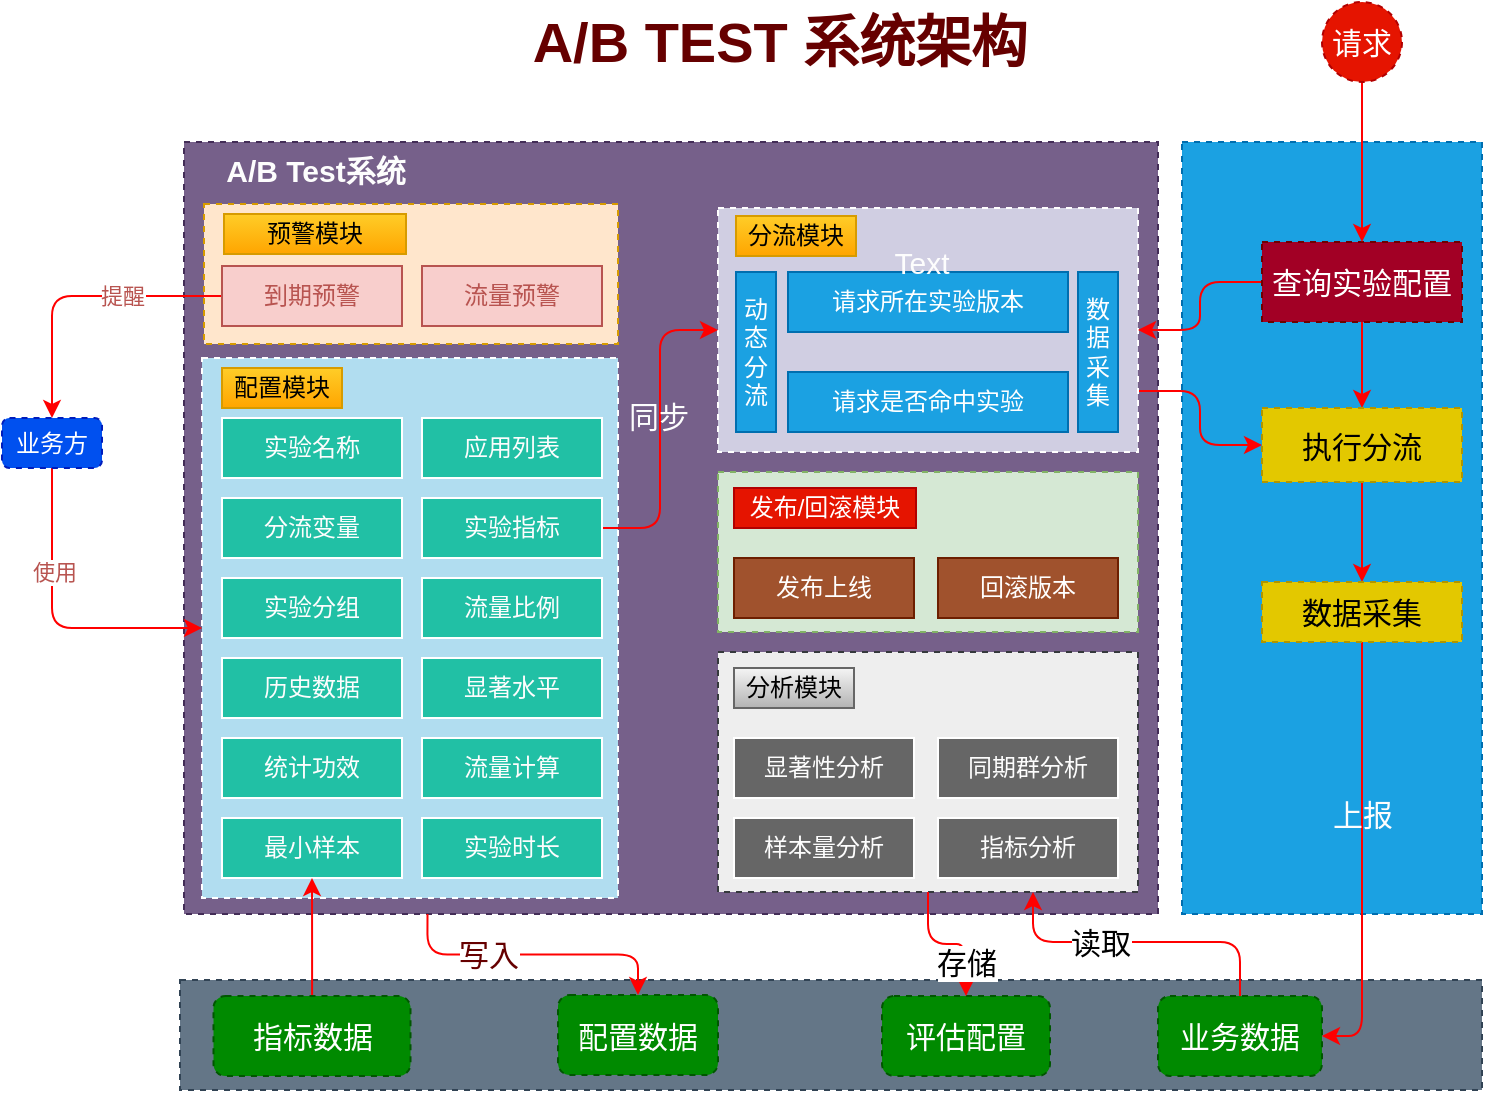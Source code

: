 <mxfile version="14.6.13" type="github">
  <diagram id="2mGwdzLx8Ha6aLXs8T1y" name="Page-1">
    <mxGraphModel dx="946" dy="614" grid="1" gridSize="10" guides="1" tooltips="1" connect="1" arrows="1" fold="1" page="1" pageScale="1" pageWidth="827" pageHeight="1169" math="0" shadow="0">
      <root>
        <mxCell id="0" />
        <mxCell id="1" parent="0" />
        <mxCell id="-Br32BE-vh_sqY5txvh9-57" value="" style="rounded=0;whiteSpace=wrap;html=1;dashed=1;sketch=0;strokeColor=#006EAF;fillColor=#1ba1e2;fontColor=#ffffff;" vertex="1" parent="1">
          <mxGeometry x="630" y="150" width="150" height="386" as="geometry" />
        </mxCell>
        <mxCell id="-Br32BE-vh_sqY5txvh9-47" value="" style="rounded=0;whiteSpace=wrap;html=1;dashed=1;sketch=0;strokeColor=#432D57;fillColor=#76608a;fontColor=#ffffff;" vertex="1" parent="1">
          <mxGeometry x="131" y="150" width="487" height="386" as="geometry" />
        </mxCell>
        <mxCell id="-Br32BE-vh_sqY5txvh9-62" style="edgeStyle=orthogonalEdgeStyle;curved=0;rounded=1;sketch=0;orthogonalLoop=1;jettySize=auto;html=1;exitX=1;exitY=0.75;exitDx=0;exitDy=0;fontSize=15;fontColor=#FDFDFD;strokeColor=#FF0000;fillColor=#21C0A5;" edge="1" parent="1" source="-Br32BE-vh_sqY5txvh9-21" target="-Br32BE-vh_sqY5txvh9-61">
          <mxGeometry relative="1" as="geometry" />
        </mxCell>
        <mxCell id="-Br32BE-vh_sqY5txvh9-21" value="" style="rounded=0;whiteSpace=wrap;html=1;dashed=1;sketch=0;fillColor=#d0cee2;strokeColor=#FFFFFF;" vertex="1" parent="1">
          <mxGeometry x="398" y="183" width="210" height="122" as="geometry" />
        </mxCell>
        <mxCell id="-Br32BE-vh_sqY5txvh9-18" value="" style="rounded=0;whiteSpace=wrap;html=1;sketch=0;fillColor=#b1ddf0;dashed=1;strokeColor=#FFFFFF;" vertex="1" parent="1">
          <mxGeometry x="140" y="258" width="208" height="270" as="geometry" />
        </mxCell>
        <mxCell id="-Br32BE-vh_sqY5txvh9-1" value="实验名称" style="rounded=0;whiteSpace=wrap;html=1;fillColor=#21C0A5;fontColor=#FDFDFD;strokeColor=#FFFFFF;" vertex="1" parent="1">
          <mxGeometry x="150" y="288" width="90" height="30" as="geometry" />
        </mxCell>
        <mxCell id="-Br32BE-vh_sqY5txvh9-2" value="实验时长" style="rounded=0;whiteSpace=wrap;html=1;fillColor=#21C0A5;fontColor=#FDFDFD;strokeColor=#FFFFFF;" vertex="1" parent="1">
          <mxGeometry x="250" y="488" width="90" height="30" as="geometry" />
        </mxCell>
        <mxCell id="-Br32BE-vh_sqY5txvh9-3" value="应用列表" style="rounded=0;whiteSpace=wrap;html=1;fillColor=#21C0A5;fontColor=#FDFDFD;strokeColor=#FFFFFF;" vertex="1" parent="1">
          <mxGeometry x="250" y="288" width="90" height="30" as="geometry" />
        </mxCell>
        <mxCell id="-Br32BE-vh_sqY5txvh9-4" value="分流变量" style="rounded=0;whiteSpace=wrap;html=1;fillColor=#21C0A5;fontColor=#FDFDFD;strokeColor=#FFFFFF;" vertex="1" parent="1">
          <mxGeometry x="150" y="328" width="90" height="30" as="geometry" />
        </mxCell>
        <mxCell id="-Br32BE-vh_sqY5txvh9-67" style="edgeStyle=orthogonalEdgeStyle;curved=0;rounded=1;sketch=0;orthogonalLoop=1;jettySize=auto;html=1;entryX=0;entryY=0.5;entryDx=0;entryDy=0;fontSize=15;fontColor=#FDFDFD;strokeColor=#FF0000;fillColor=#21C0A5;" edge="1" parent="1" source="-Br32BE-vh_sqY5txvh9-5" target="-Br32BE-vh_sqY5txvh9-21">
          <mxGeometry relative="1" as="geometry" />
        </mxCell>
        <mxCell id="-Br32BE-vh_sqY5txvh9-68" value="同步" style="edgeLabel;html=1;align=center;verticalAlign=middle;resizable=0;points=[];fontSize=15;fontColor=#FDFDFD;labelBackgroundColor=none;" vertex="1" connectable="0" parent="-Br32BE-vh_sqY5txvh9-67">
          <mxGeometry x="0.083" y="1" relative="1" as="geometry">
            <mxPoint as="offset" />
          </mxGeometry>
        </mxCell>
        <mxCell id="-Br32BE-vh_sqY5txvh9-5" value="实验指标" style="rounded=0;whiteSpace=wrap;html=1;fillColor=#21C0A5;fontColor=#FDFDFD;strokeColor=#FFFFFF;" vertex="1" parent="1">
          <mxGeometry x="250" y="328" width="90" height="30" as="geometry" />
        </mxCell>
        <mxCell id="-Br32BE-vh_sqY5txvh9-6" value="流量计算" style="rounded=0;whiteSpace=wrap;html=1;fillColor=#21C0A5;fontColor=#FDFDFD;strokeColor=#FFFFFF;" vertex="1" parent="1">
          <mxGeometry x="250" y="448" width="90" height="30" as="geometry" />
        </mxCell>
        <mxCell id="-Br32BE-vh_sqY5txvh9-7" value="流量比例" style="rounded=0;whiteSpace=wrap;html=1;fillColor=#21C0A5;fontColor=#FDFDFD;strokeColor=#FFFFFF;" vertex="1" parent="1">
          <mxGeometry x="250" y="368" width="90" height="30" as="geometry" />
        </mxCell>
        <mxCell id="-Br32BE-vh_sqY5txvh9-8" value="实验分组" style="rounded=0;whiteSpace=wrap;html=1;fillColor=#21C0A5;fontColor=#FDFDFD;strokeColor=#FFFFFF;" vertex="1" parent="1">
          <mxGeometry x="150" y="368" width="90" height="30" as="geometry" />
        </mxCell>
        <mxCell id="-Br32BE-vh_sqY5txvh9-9" value="最小样本" style="rounded=0;whiteSpace=wrap;html=1;fillColor=#21C0A5;fontColor=#FDFDFD;strokeColor=#FFFFFF;" vertex="1" parent="1">
          <mxGeometry x="150" y="488" width="90" height="30" as="geometry" />
        </mxCell>
        <mxCell id="-Br32BE-vh_sqY5txvh9-10" value="历史数据" style="rounded=0;whiteSpace=wrap;html=1;fillColor=#21C0A5;fontColor=#FDFDFD;strokeColor=#FFFFFF;" vertex="1" parent="1">
          <mxGeometry x="150" y="408" width="90" height="30" as="geometry" />
        </mxCell>
        <mxCell id="-Br32BE-vh_sqY5txvh9-11" value="显著水平" style="rounded=0;whiteSpace=wrap;html=1;fillColor=#21C0A5;fontColor=#FDFDFD;strokeColor=#FFFFFF;" vertex="1" parent="1">
          <mxGeometry x="250" y="408" width="90" height="30" as="geometry" />
        </mxCell>
        <mxCell id="-Br32BE-vh_sqY5txvh9-12" value="统计功效" style="rounded=0;whiteSpace=wrap;html=1;fillColor=#21C0A5;fontColor=#FDFDFD;strokeColor=#FFFFFF;" vertex="1" parent="1">
          <mxGeometry x="150" y="448" width="90" height="30" as="geometry" />
        </mxCell>
        <mxCell id="-Br32BE-vh_sqY5txvh9-14" value="配置模块" style="text;html=1;fillColor=#ffcd28;align=center;verticalAlign=middle;whiteSpace=wrap;rounded=0;strokeColor=#d79b00;gradientColor=#ffa500;" vertex="1" parent="1">
          <mxGeometry x="150" y="263" width="60" height="20" as="geometry" />
        </mxCell>
        <mxCell id="-Br32BE-vh_sqY5txvh9-16" value="请求所在实验版本" style="rounded=0;whiteSpace=wrap;html=1;fillColor=#1ba1e2;strokeColor=#006EAF;fontColor=#ffffff;" vertex="1" parent="1">
          <mxGeometry x="433" y="215" width="140" height="30" as="geometry" />
        </mxCell>
        <mxCell id="-Br32BE-vh_sqY5txvh9-17" value="请求是否命中实验" style="rounded=0;whiteSpace=wrap;html=1;fillColor=#1ba1e2;strokeColor=#006EAF;fontColor=#ffffff;" vertex="1" parent="1">
          <mxGeometry x="433" y="265" width="140" height="30" as="geometry" />
        </mxCell>
        <mxCell id="-Br32BE-vh_sqY5txvh9-19" value="动态分流" style="rounded=0;whiteSpace=wrap;html=1;fillColor=#1ba1e2;strokeColor=#006EAF;fontColor=#ffffff;" vertex="1" parent="1">
          <mxGeometry x="407" y="215" width="20" height="80" as="geometry" />
        </mxCell>
        <mxCell id="-Br32BE-vh_sqY5txvh9-20" value="数据采集" style="rounded=0;whiteSpace=wrap;html=1;fillColor=#1ba1e2;strokeColor=#006EAF;fontColor=#ffffff;" vertex="1" parent="1">
          <mxGeometry x="578" y="215" width="20" height="80" as="geometry" />
        </mxCell>
        <mxCell id="-Br32BE-vh_sqY5txvh9-22" value="分流模块" style="text;html=1;fillColor=#ffcd28;align=center;verticalAlign=middle;whiteSpace=wrap;rounded=0;strokeColor=#d79b00;gradientColor=#ffa500;" vertex="1" parent="1">
          <mxGeometry x="407" y="187" width="60" height="20" as="geometry" />
        </mxCell>
        <mxCell id="-Br32BE-vh_sqY5txvh9-23" value="" style="rounded=0;whiteSpace=wrap;html=1;dashed=1;sketch=0;strokeColor=#36393d;fillColor=#eeeeee;" vertex="1" parent="1">
          <mxGeometry x="398" y="405" width="210" height="120" as="geometry" />
        </mxCell>
        <mxCell id="-Br32BE-vh_sqY5txvh9-24" value="分析模块" style="text;html=1;fillColor=#f5f5f5;align=center;verticalAlign=middle;whiteSpace=wrap;rounded=0;strokeColor=#666666;gradientColor=#b3b3b3;" vertex="1" parent="1">
          <mxGeometry x="406" y="413" width="60" height="20" as="geometry" />
        </mxCell>
        <mxCell id="-Br32BE-vh_sqY5txvh9-25" value="显著性分析" style="rounded=0;whiteSpace=wrap;html=1;fontColor=#FDFDFD;strokeColor=#FFFFFF;fillColor=#666666;" vertex="1" parent="1">
          <mxGeometry x="406" y="448" width="90" height="30" as="geometry" />
        </mxCell>
        <mxCell id="-Br32BE-vh_sqY5txvh9-26" value="同期群分析" style="rounded=0;whiteSpace=wrap;html=1;fontColor=#FDFDFD;strokeColor=#FFFFFF;fillColor=#666666;" vertex="1" parent="1">
          <mxGeometry x="508" y="448" width="90" height="30" as="geometry" />
        </mxCell>
        <mxCell id="-Br32BE-vh_sqY5txvh9-27" value="样本量分析" style="rounded=0;whiteSpace=wrap;html=1;fontColor=#FDFDFD;strokeColor=#FFFFFF;fillColor=#666666;" vertex="1" parent="1">
          <mxGeometry x="406" y="488" width="90" height="30" as="geometry" />
        </mxCell>
        <mxCell id="-Br32BE-vh_sqY5txvh9-28" value="指标分析" style="rounded=0;whiteSpace=wrap;html=1;fontColor=#FDFDFD;strokeColor=#FFFFFF;fillColor=#666666;" vertex="1" parent="1">
          <mxGeometry x="508" y="488" width="90" height="30" as="geometry" />
        </mxCell>
        <mxCell id="-Br32BE-vh_sqY5txvh9-29" value="" style="rounded=0;whiteSpace=wrap;html=1;dashed=1;sketch=0;strokeColor=#82b366;fillColor=#d5e8d4;" vertex="1" parent="1">
          <mxGeometry x="398" y="315" width="210" height="80" as="geometry" />
        </mxCell>
        <mxCell id="-Br32BE-vh_sqY5txvh9-30" value="发布/回滚模块" style="text;html=1;fillColor=#e51400;align=center;verticalAlign=middle;whiteSpace=wrap;rounded=0;strokeColor=#B20000;fontColor=#ffffff;" vertex="1" parent="1">
          <mxGeometry x="406" y="323" width="91" height="20" as="geometry" />
        </mxCell>
        <mxCell id="-Br32BE-vh_sqY5txvh9-31" value="发布上线" style="rounded=0;whiteSpace=wrap;html=1;fontColor=#ffffff;strokeColor=#6D1F00;fillColor=#a0522d;" vertex="1" parent="1">
          <mxGeometry x="406" y="358" width="90" height="30" as="geometry" />
        </mxCell>
        <mxCell id="-Br32BE-vh_sqY5txvh9-32" value="回滚版本" style="rounded=0;whiteSpace=wrap;html=1;fontColor=#ffffff;strokeColor=#6D1F00;fillColor=#a0522d;" vertex="1" parent="1">
          <mxGeometry x="508" y="358" width="90" height="30" as="geometry" />
        </mxCell>
        <mxCell id="-Br32BE-vh_sqY5txvh9-35" value="" style="rounded=0;whiteSpace=wrap;html=1;dashed=1;sketch=0;strokeColor=#d79b00;fillColor=#ffe6cc;" vertex="1" parent="1">
          <mxGeometry x="141" y="181" width="207" height="70" as="geometry" />
        </mxCell>
        <mxCell id="-Br32BE-vh_sqY5txvh9-36" value="预警模块" style="text;html=1;fillColor=#ffcd28;align=center;verticalAlign=middle;whiteSpace=wrap;rounded=0;strokeColor=#d79b00;gradientColor=#ffa500;" vertex="1" parent="1">
          <mxGeometry x="151" y="186" width="91" height="20" as="geometry" />
        </mxCell>
        <mxCell id="-Br32BE-vh_sqY5txvh9-42" style="edgeStyle=orthogonalEdgeStyle;curved=0;rounded=1;sketch=0;orthogonalLoop=1;jettySize=auto;html=1;entryX=0.5;entryY=0;entryDx=0;entryDy=0;fontColor=#B85450;strokeColor=#FF0000;" edge="1" parent="1" source="-Br32BE-vh_sqY5txvh9-37" target="-Br32BE-vh_sqY5txvh9-41">
          <mxGeometry relative="1" as="geometry" />
        </mxCell>
        <mxCell id="-Br32BE-vh_sqY5txvh9-44" value="提醒" style="edgeLabel;html=1;align=center;verticalAlign=middle;resizable=0;points=[];fontColor=#B85450;" vertex="1" connectable="0" parent="-Br32BE-vh_sqY5txvh9-42">
          <mxGeometry x="-0.315" relative="1" as="geometry">
            <mxPoint as="offset" />
          </mxGeometry>
        </mxCell>
        <mxCell id="-Br32BE-vh_sqY5txvh9-37" value="到期预警" style="rounded=0;whiteSpace=wrap;html=1;fillColor=#f8cecc;strokeColor=#b85450;fontColor=#B85450;" vertex="1" parent="1">
          <mxGeometry x="150" y="212" width="90" height="30" as="geometry" />
        </mxCell>
        <mxCell id="-Br32BE-vh_sqY5txvh9-38" value="流量预警" style="rounded=0;whiteSpace=wrap;html=1;fillColor=#f8cecc;strokeColor=#b85450;fontColor=#B85450;" vertex="1" parent="1">
          <mxGeometry x="250" y="212" width="90" height="30" as="geometry" />
        </mxCell>
        <mxCell id="-Br32BE-vh_sqY5txvh9-40" value="" style="rounded=0;whiteSpace=wrap;html=1;dashed=1;sketch=0;fontColor=#ffffff;strokeColor=#314354;fillColor=#647687;" vertex="1" parent="1">
          <mxGeometry x="129" y="569" width="651" height="55" as="geometry" />
        </mxCell>
        <mxCell id="-Br32BE-vh_sqY5txvh9-43" style="edgeStyle=orthogonalEdgeStyle;curved=0;rounded=1;sketch=0;orthogonalLoop=1;jettySize=auto;html=1;fontColor=#B85450;exitX=0.5;exitY=1;exitDx=0;exitDy=0;strokeColor=#FF0000;" edge="1" parent="1" source="-Br32BE-vh_sqY5txvh9-41" target="-Br32BE-vh_sqY5txvh9-18">
          <mxGeometry relative="1" as="geometry" />
        </mxCell>
        <mxCell id="-Br32BE-vh_sqY5txvh9-45" value="使用" style="edgeLabel;html=1;align=center;verticalAlign=middle;resizable=0;points=[];fontColor=#B85450;" vertex="1" connectable="0" parent="-Br32BE-vh_sqY5txvh9-43">
          <mxGeometry x="-0.329" y="1" relative="1" as="geometry">
            <mxPoint as="offset" />
          </mxGeometry>
        </mxCell>
        <mxCell id="-Br32BE-vh_sqY5txvh9-41" value="业务方" style="rounded=1;whiteSpace=wrap;html=1;dashed=1;sketch=0;strokeColor=#001DBC;fillColor=#0050ef;fontColor=#ffffff;" vertex="1" parent="1">
          <mxGeometry x="40" y="288" width="50" height="25" as="geometry" />
        </mxCell>
        <mxCell id="-Br32BE-vh_sqY5txvh9-48" value="A/B Test系统" style="text;html=1;strokeColor=none;fillColor=none;align=center;verticalAlign=middle;whiteSpace=wrap;rounded=0;dashed=1;sketch=0;fontColor=#FDFDFD;fontStyle=1;fontSize=15;" vertex="1" parent="1">
          <mxGeometry x="141.5" y="154" width="110" height="20" as="geometry" />
        </mxCell>
        <mxCell id="-Br32BE-vh_sqY5txvh9-75" style="edgeStyle=orthogonalEdgeStyle;curved=0;rounded=1;sketch=0;orthogonalLoop=1;jettySize=auto;html=1;entryX=0.5;entryY=1;entryDx=0;entryDy=0;fontSize=15;fontColor=#FDFDFD;strokeColor=#FF0000;fillColor=#21C0A5;" edge="1" parent="1" source="-Br32BE-vh_sqY5txvh9-49" target="-Br32BE-vh_sqY5txvh9-9">
          <mxGeometry relative="1" as="geometry" />
        </mxCell>
        <mxCell id="-Br32BE-vh_sqY5txvh9-49" value="指标数据" style="rounded=1;whiteSpace=wrap;html=1;dashed=1;sketch=0;fontSize=15;strokeColor=#005700;fillColor=#008a00;fontColor=#ffffff;" vertex="1" parent="1">
          <mxGeometry x="145.75" y="577" width="98.5" height="40" as="geometry" />
        </mxCell>
        <mxCell id="-Br32BE-vh_sqY5txvh9-50" value="配置数据" style="rounded=1;whiteSpace=wrap;html=1;dashed=1;sketch=0;fontSize=15;strokeColor=#005700;fillColor=#008a00;fontColor=#ffffff;" vertex="1" parent="1">
          <mxGeometry x="318" y="576.5" width="80" height="40" as="geometry" />
        </mxCell>
        <mxCell id="-Br32BE-vh_sqY5txvh9-51" value="评估配置" style="rounded=1;whiteSpace=wrap;html=1;dashed=1;sketch=0;fontSize=15;strokeColor=#005700;fillColor=#008a00;fontColor=#ffffff;" vertex="1" parent="1">
          <mxGeometry x="480" y="577" width="84" height="40" as="geometry" />
        </mxCell>
        <mxCell id="-Br32BE-vh_sqY5txvh9-69" style="edgeStyle=orthogonalEdgeStyle;curved=0;rounded=1;sketch=0;orthogonalLoop=1;jettySize=auto;html=1;entryX=0.75;entryY=1;entryDx=0;entryDy=0;fontSize=15;fontColor=#FDFDFD;strokeColor=#FF0000;fillColor=#21C0A5;" edge="1" parent="1" source="-Br32BE-vh_sqY5txvh9-52" target="-Br32BE-vh_sqY5txvh9-23">
          <mxGeometry relative="1" as="geometry">
            <Array as="points">
              <mxPoint x="659" y="550" />
              <mxPoint x="556" y="550" />
            </Array>
          </mxGeometry>
        </mxCell>
        <mxCell id="-Br32BE-vh_sqY5txvh9-71" value="&lt;font color=&quot;#000000&quot;&gt;读取&lt;/font&gt;" style="edgeLabel;html=1;align=center;verticalAlign=middle;resizable=0;points=[];fontSize=15;fontColor=#FDFDFD;" vertex="1" connectable="0" parent="-Br32BE-vh_sqY5txvh9-69">
          <mxGeometry x="0.254" relative="1" as="geometry">
            <mxPoint as="offset" />
          </mxGeometry>
        </mxCell>
        <mxCell id="-Br32BE-vh_sqY5txvh9-52" value="业务数据" style="rounded=1;whiteSpace=wrap;html=1;dashed=1;sketch=0;fontSize=15;strokeColor=#005700;fillColor=#008a00;fontColor=#ffffff;" vertex="1" parent="1">
          <mxGeometry x="618" y="577" width="82" height="40" as="geometry" />
        </mxCell>
        <mxCell id="-Br32BE-vh_sqY5txvh9-59" style="edgeStyle=orthogonalEdgeStyle;curved=0;rounded=1;sketch=0;orthogonalLoop=1;jettySize=auto;html=1;exitX=0;exitY=0.5;exitDx=0;exitDy=0;entryX=1;entryY=0.5;entryDx=0;entryDy=0;fontSize=15;fontColor=#FDFDFD;strokeColor=#FF0000;fillColor=#21C0A5;" edge="1" parent="1" source="-Br32BE-vh_sqY5txvh9-58" target="-Br32BE-vh_sqY5txvh9-21">
          <mxGeometry relative="1" as="geometry" />
        </mxCell>
        <mxCell id="-Br32BE-vh_sqY5txvh9-66" style="edgeStyle=orthogonalEdgeStyle;curved=0;rounded=1;sketch=0;orthogonalLoop=1;jettySize=auto;html=1;fontSize=15;fontColor=#FDFDFD;strokeColor=#FF0000;fillColor=#21C0A5;" edge="1" parent="1" source="-Br32BE-vh_sqY5txvh9-58" target="-Br32BE-vh_sqY5txvh9-61">
          <mxGeometry relative="1" as="geometry" />
        </mxCell>
        <mxCell id="-Br32BE-vh_sqY5txvh9-58" value="查询实验配置" style="rounded=0;whiteSpace=wrap;html=1;dashed=1;sketch=0;fontSize=15;fontColor=#ffffff;strokeColor=#6F0000;fillColor=#a20025;" vertex="1" parent="1">
          <mxGeometry x="670" y="200" width="100" height="40" as="geometry" />
        </mxCell>
        <mxCell id="-Br32BE-vh_sqY5txvh9-65" style="edgeStyle=orthogonalEdgeStyle;curved=0;rounded=1;sketch=0;orthogonalLoop=1;jettySize=auto;html=1;fontSize=15;fontColor=#FDFDFD;strokeColor=#FF0000;fillColor=#21C0A5;" edge="1" parent="1" source="-Br32BE-vh_sqY5txvh9-61" target="-Br32BE-vh_sqY5txvh9-63">
          <mxGeometry relative="1" as="geometry" />
        </mxCell>
        <mxCell id="-Br32BE-vh_sqY5txvh9-61" value="执行分流" style="rounded=0;whiteSpace=wrap;html=1;dashed=1;sketch=0;fontSize=15;fontColor=#000000;strokeColor=#B09500;fillColor=#e3c800;" vertex="1" parent="1">
          <mxGeometry x="670" y="283" width="100" height="37" as="geometry" />
        </mxCell>
        <mxCell id="-Br32BE-vh_sqY5txvh9-64" style="edgeStyle=orthogonalEdgeStyle;curved=0;rounded=1;sketch=0;orthogonalLoop=1;jettySize=auto;html=1;entryX=1;entryY=0.5;entryDx=0;entryDy=0;fontSize=15;fontColor=#FDFDFD;strokeColor=#FF0000;fillColor=#21C0A5;exitX=0.5;exitY=1;exitDx=0;exitDy=0;" edge="1" parent="1" source="-Br32BE-vh_sqY5txvh9-63" target="-Br32BE-vh_sqY5txvh9-52">
          <mxGeometry relative="1" as="geometry" />
        </mxCell>
        <mxCell id="-Br32BE-vh_sqY5txvh9-70" value="上报" style="edgeLabel;html=1;align=center;verticalAlign=middle;resizable=0;points=[];fontSize=15;fontColor=#FDFDFD;labelBackgroundColor=none;" vertex="1" connectable="0" parent="-Br32BE-vh_sqY5txvh9-64">
          <mxGeometry x="-0.21" relative="1" as="geometry">
            <mxPoint as="offset" />
          </mxGeometry>
        </mxCell>
        <mxCell id="-Br32BE-vh_sqY5txvh9-63" value="数据采集" style="rounded=0;whiteSpace=wrap;html=1;dashed=1;sketch=0;fontSize=15;fontColor=#000000;strokeColor=#B09500;fillColor=#e3c800;" vertex="1" parent="1">
          <mxGeometry x="670" y="370" width="100" height="30" as="geometry" />
        </mxCell>
        <mxCell id="-Br32BE-vh_sqY5txvh9-56" style="edgeStyle=orthogonalEdgeStyle;curved=0;rounded=1;sketch=0;orthogonalLoop=1;jettySize=auto;html=1;fontSize=15;fontColor=#FDFDFD;strokeColor=#FF0000;fillColor=#21C0A5;" edge="1" parent="1" source="-Br32BE-vh_sqY5txvh9-23" target="-Br32BE-vh_sqY5txvh9-51">
          <mxGeometry relative="1" as="geometry" />
        </mxCell>
        <mxCell id="-Br32BE-vh_sqY5txvh9-72" value="&lt;font color=&quot;#000000&quot;&gt;存储&lt;/font&gt;" style="edgeLabel;html=1;align=center;verticalAlign=middle;resizable=0;points=[];fontSize=15;fontColor=#FDFDFD;" vertex="1" connectable="0" parent="-Br32BE-vh_sqY5txvh9-56">
          <mxGeometry x="-0.458" y="2" relative="1" as="geometry">
            <mxPoint x="17" y="16" as="offset" />
          </mxGeometry>
        </mxCell>
        <mxCell id="-Br32BE-vh_sqY5txvh9-73" style="edgeStyle=orthogonalEdgeStyle;curved=0;rounded=1;sketch=0;orthogonalLoop=1;jettySize=auto;html=1;exitX=0.25;exitY=1;exitDx=0;exitDy=0;entryX=0.5;entryY=0;entryDx=0;entryDy=0;fontSize=15;fontColor=#FDFDFD;strokeColor=#FF0000;fillColor=#21C0A5;" edge="1" parent="1" source="-Br32BE-vh_sqY5txvh9-47" target="-Br32BE-vh_sqY5txvh9-50">
          <mxGeometry relative="1" as="geometry" />
        </mxCell>
        <mxCell id="-Br32BE-vh_sqY5txvh9-74" value="&lt;font color=&quot;#660000&quot;&gt;写入&lt;/font&gt;" style="edgeLabel;html=1;align=center;verticalAlign=middle;resizable=0;points=[];fontSize=15;fontColor=#FDFDFD;" vertex="1" connectable="0" parent="-Br32BE-vh_sqY5txvh9-73">
          <mxGeometry x="-0.328" y="1" relative="1" as="geometry">
            <mxPoint x="1" as="offset" />
          </mxGeometry>
        </mxCell>
        <mxCell id="-Br32BE-vh_sqY5txvh9-77" style="edgeStyle=orthogonalEdgeStyle;curved=0;rounded=1;sketch=0;orthogonalLoop=1;jettySize=auto;html=1;fontSize=15;fontColor=#FDFDFD;strokeColor=#FF0000;fillColor=#21C0A5;" edge="1" parent="1" source="-Br32BE-vh_sqY5txvh9-76" target="-Br32BE-vh_sqY5txvh9-58">
          <mxGeometry relative="1" as="geometry" />
        </mxCell>
        <mxCell id="-Br32BE-vh_sqY5txvh9-76" value="请求" style="ellipse;whiteSpace=wrap;html=1;aspect=fixed;rounded=0;dashed=1;labelBackgroundColor=none;sketch=0;fontSize=15;fontColor=#ffffff;strokeColor=#B20000;fillColor=#e51400;" vertex="1" parent="1">
          <mxGeometry x="700" y="80" width="40" height="40" as="geometry" />
        </mxCell>
        <mxCell id="-Br32BE-vh_sqY5txvh9-78" value="Text" style="text;html=1;strokeColor=none;fillColor=none;align=center;verticalAlign=middle;whiteSpace=wrap;rounded=0;dashed=1;labelBackgroundColor=none;sketch=0;fontSize=15;fontColor=#FDFDFD;" vertex="1" parent="1">
          <mxGeometry x="480" y="200" width="40" height="20" as="geometry" />
        </mxCell>
        <mxCell id="-Br32BE-vh_sqY5txvh9-79" value="A/B TEST 系统架构" style="text;html=1;strokeColor=none;align=center;verticalAlign=middle;whiteSpace=wrap;rounded=0;dashed=1;labelBackgroundColor=none;sketch=0;fontSize=28;fontColor=#660000;fontStyle=1" vertex="1" parent="1">
          <mxGeometry x="294" y="90" width="270" height="20" as="geometry" />
        </mxCell>
      </root>
    </mxGraphModel>
  </diagram>
</mxfile>
